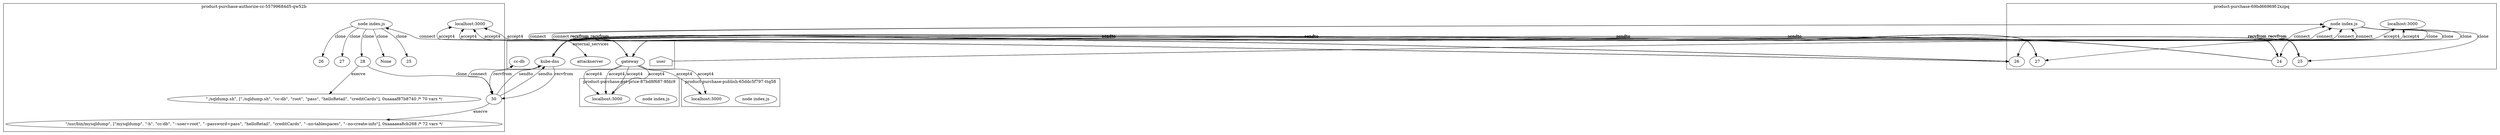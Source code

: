 digraph G {
	subgraph "cluster_ product-purchase-authorize-cc-55799684d5-qw52b " {
		label=" product-purchase-authorize-cc-55799684d5-qw52b "
		90544 [label="node index.js"]
		"product-purchase-authorize-cc_localhost_3000" [label="localhost:3000"]
		"product-purchase-authorize-cc_localhost_3000" [label="localhost:3000"]
		90544 -> 95093 [label=clone]
		90544 -> 95084 [label=clone]
		90544 -> 95098 [label=clone]
		90544 -> 96506 [label=clone]
		"product-purchase-authorize-cc_localhost_3000" [label="localhost:3000"]
		"product-purchase-authorize-cc_localhost_3000" [label="localhost:3000"]
		90544 -> None [label=clone]
		95093 [label=25]
		95084 [label=26]
		95098 [label=27]
		96506 [label=28]
		" product-purchase-authorize-cc-55799684d5-qw52b _./sqldump.sh cc-db root pass helloRetail creditCards" [label="\"./sqldump.sh\", [\"./sqldump.sh\", \"cc-db\", \"root\", \"pass\", \"helloRetail\", \"creditCards\"], 0xaaaaf87b8740 /* 70 vars */"]
		96506 -> " product-purchase-authorize-cc-55799684d5-qw52b _./sqldump.sh cc-db root pass helloRetail creditCards" [label=execve]
		96506 -> 96513 [label=clone]
		96513 [label=30]
		" product-purchase-authorize-cc-55799684d5-qw52b _mysqldump -h cc-db --user=root --password=pass helloRetail creditCards --no-tablespaces --no-create-info" [label="\"/usr/bin/mysqldump\", [\"mysqldump\", \"-h\", \"cc-db\", \"--user=root\", \"--password=pass\", \"helloRetail\", \"creditCards\", \"--no-tablespaces\", \"--no-create-info\"], 0xaaaaea8cb268 /* 72 vars */"]
		96513 -> " product-purchase-authorize-cc-55799684d5-qw52b _mysqldump -h cc-db --user=root --password=pass helloRetail creditCards --no-tablespaces --no-create-info" [label=execve]
	}
	subgraph "cluster_ product-purchase-69bd66969f-2xzpq " {
		label=" product-purchase-69bd66969f-2xzpq "
		91389 [label="node index.js"]
		"product-purchase_localhost_3000" [label="localhost:3000"]
		"product-purchase_localhost_3000" [label="localhost:3000"]
		91389 -> 95039 [label=clone]
		91389 -> 95049 [label=clone]
		91389 -> 95042 [label=clone]
		91389 -> 95057 [label=clone]
		95039 [label=24]
		95049 [label=25]
		95042 [label=26]
		95057 [label=27]
	}
	subgraph "cluster_ product-purchase-get-price-87bd8f687-8fdz9 " {
		label=" product-purchase-get-price-87bd8f687-8fdz9 "
		92520 [label="node index.js"]
		"product-purchase-get-price_localhost_3000" [label="localhost:3000"]
		"product-purchase-get-price_localhost_3000" [label="localhost:3000"]
		"product-purchase-get-price_localhost_3000" [label="localhost:3000"]
		"product-purchase-get-price_localhost_3000" [label="localhost:3000"]
	}
	subgraph "cluster_ product-purchase-publish-65ddc5f797-ttq58 " {
		label=" product-purchase-publish-65ddc5f797-ttq58 "
		93885 [label="node index.js"]
		"product-purchase-publish_localhost_3000" [label="localhost:3000"]
		"product-purchase-publish_localhost_3000" [label="localhost:3000"]
	}
	subgraph cluster_services {
		label=external_services
		user [shape=house]
		"10.107.89.58_8080" -> "product-purchase-authorize-cc_localhost_3000" [label=accept4]
		"10.107.89.58_8080" -> "product-purchase-authorize-cc_localhost_3000" [label=accept4]
		"10.103.59.154_8889" [label=attackserver]
		90544 -> "10.103.59.154_8889" [label=connect dir=both]
		"10.107.89.58_8080" -> "product-purchase-authorize-cc_localhost_3000" [label=accept4]
		"10.107.89.58_8080" -> "product-purchase-authorize-cc_localhost_3000" [label=accept4]
		"10.96.0.10_53" [label="kube-dns"]
		96513 -> "10.96.0.10_53" [label=sendto]
		"10.96.0.10_53" [label="kube-dns"]
		96513 -> "10.96.0.10_53" [label=sendto]
		"10.96.0.10_53" [label="kube-dns"]
		"10.96.0.10_53" -> 96513 [label=recvfrom]
		"10.96.0.10_53" [label="kube-dns"]
		"10.96.0.10_53" -> 96513 [label=recvfrom]
		"10.99.41.99_3306" [label="cc-db"]
		96513 -> "10.99.41.99_3306" [label=connect dir=both]
		user -> "product-purchase_localhost_3000" [label=accept4]
		user -> "product-purchase_localhost_3000" [label=accept4]
		"10.107.89.58_8080" [label=gateway]
		91389 -> "10.107.89.58_8080" [label=connect dir=both]
		"10.107.89.58_8080" [label=gateway]
		91389 -> "10.107.89.58_8080" [label=connect dir=both]
		"10.107.89.58_8080" [label=gateway]
		91389 -> "10.107.89.58_8080" [label=connect dir=both]
		"10.107.89.58_8080" [label=gateway]
		91389 -> "10.107.89.58_8080" [label=connect dir=both]
		"10.107.89.58_8080" [label=gateway]
		91389 -> "10.107.89.58_8080" [label=connect dir=both]
		"10.107.89.58_8080" [label=gateway]
		91389 -> "10.107.89.58_8080" [label=connect dir=both]
		"10.96.0.10_53" [label="kube-dns"]
		95039 -> "10.96.0.10_53" [label=sendto]
		"10.96.0.10_53" [label="kube-dns"]
		95039 -> "10.96.0.10_53" [label=sendto]
		"10.96.0.10_53" [label="kube-dns"]
		"10.96.0.10_53" -> 95039 [label=recvfrom]
		"10.96.0.10_53" [label="kube-dns"]
		"10.96.0.10_53" -> 95039 [label=recvfrom]
		"10.96.0.10_53" [label="kube-dns"]
		95039 -> "10.96.0.10_53" [label=sendto]
		"10.96.0.10_53" [label="kube-dns"]
		95039 -> "10.96.0.10_53" [label=sendto]
		"10.96.0.10_53" [label="kube-dns"]
		"10.96.0.10_53" -> 95039 [label=recvfrom]
		"10.96.0.10_53" [label="kube-dns"]
		"10.96.0.10_53" -> 95039 [label=recvfrom]
		"10.96.0.10_53" [label="kube-dns"]
		95039 -> "10.96.0.10_53" [label=sendto]
		"10.96.0.10_53" [label="kube-dns"]
		95039 -> "10.96.0.10_53" [label=sendto]
		"10.96.0.10_53" [label="kube-dns"]
		"10.96.0.10_53" -> 95039 [label=recvfrom]
		"10.96.0.10_53" [label="kube-dns"]
		"10.96.0.10_53" -> 95039 [label=recvfrom]
		"10.96.0.10_53" [label="kube-dns"]
		95039 -> "10.96.0.10_53" [label=sendto]
		"10.96.0.10_53" [label="kube-dns"]
		95039 -> "10.96.0.10_53" [label=sendto]
		"10.96.0.10_53" [label="kube-dns"]
		"10.96.0.10_53" -> 95039 [label=recvfrom]
		"10.96.0.10_53" [label="kube-dns"]
		"10.96.0.10_53" -> 95039 [label=recvfrom]
		"10.96.0.10_53" [label="kube-dns"]
		95039 -> "10.96.0.10_53" [label=sendto]
		"10.96.0.10_53" [label="kube-dns"]
		95039 -> "10.96.0.10_53" [label=sendto]
		"10.96.0.10_53" [label="kube-dns"]
		"10.96.0.10_53" -> 95039 [label=recvfrom]
		"10.96.0.10_53" [label="kube-dns"]
		"10.96.0.10_53" -> 95039 [label=recvfrom]
		"10.96.0.10_53" [label="kube-dns"]
		95039 -> "10.96.0.10_53" [label=sendto]
		"10.96.0.10_53" [label="kube-dns"]
		95039 -> "10.96.0.10_53" [label=sendto]
		"10.96.0.10_53" [label="kube-dns"]
		"10.96.0.10_53" -> 95039 [label=recvfrom]
		"10.96.0.10_53" [label="kube-dns"]
		"10.96.0.10_53" -> 95039 [label=recvfrom]
		"10.96.0.10_53" [label="kube-dns"]
		95039 -> "10.96.0.10_53" [label=sendto]
		"10.96.0.10_53" [label="kube-dns"]
		95039 -> "10.96.0.10_53" [label=sendto]
		"10.96.0.10_53" [label="kube-dns"]
		"10.96.0.10_53" -> 95039 [label=recvfrom]
		"10.96.0.10_53" [label="kube-dns"]
		"10.96.0.10_53" -> 95039 [label=recvfrom]
		"10.96.0.10_53" [label="kube-dns"]
		95039 -> "10.96.0.10_53" [label=sendto]
		"10.96.0.10_53" [label="kube-dns"]
		95039 -> "10.96.0.10_53" [label=sendto]
		"10.96.0.10_53" [label="kube-dns"]
		"10.96.0.10_53" -> 95039 [label=recvfrom]
		"10.96.0.10_53" [label="kube-dns"]
		"10.96.0.10_53" -> 95039 [label=recvfrom]
		"10.96.0.10_53" [label="kube-dns"]
		95049 -> "10.96.0.10_53" [label=sendto]
		"10.96.0.10_53" [label="kube-dns"]
		95049 -> "10.96.0.10_53" [label=sendto]
		"10.96.0.10_53" [label="kube-dns"]
		"10.96.0.10_53" -> 95049 [label=recvfrom]
		"10.96.0.10_53" [label="kube-dns"]
		"10.96.0.10_53" -> 95049 [label=recvfrom]
		"10.96.0.10_53" [label="kube-dns"]
		95049 -> "10.96.0.10_53" [label=sendto]
		"10.96.0.10_53" [label="kube-dns"]
		95049 -> "10.96.0.10_53" [label=sendto]
		"10.96.0.10_53" [label="kube-dns"]
		"10.96.0.10_53" -> 95049 [label=recvfrom]
		"10.96.0.10_53" [label="kube-dns"]
		"10.96.0.10_53" -> 95049 [label=recvfrom]
		"10.96.0.10_53" [label="kube-dns"]
		95049 -> "10.96.0.10_53" [label=sendto]
		"10.96.0.10_53" [label="kube-dns"]
		95049 -> "10.96.0.10_53" [label=sendto]
		"10.96.0.10_53" [label="kube-dns"]
		"10.96.0.10_53" -> 95049 [label=recvfrom]
		"10.96.0.10_53" [label="kube-dns"]
		"10.96.0.10_53" -> 95049 [label=recvfrom]
		"10.96.0.10_53" [label="kube-dns"]
		95049 -> "10.96.0.10_53" [label=sendto]
		"10.96.0.10_53" [label="kube-dns"]
		95049 -> "10.96.0.10_53" [label=sendto]
		"10.96.0.10_53" [label="kube-dns"]
		"10.96.0.10_53" -> 95049 [label=recvfrom]
		"10.96.0.10_53" [label="kube-dns"]
		"10.96.0.10_53" -> 95049 [label=recvfrom]
		"10.96.0.10_53" [label="kube-dns"]
		95042 -> "10.96.0.10_53" [label=sendto]
		"10.96.0.10_53" [label="kube-dns"]
		95042 -> "10.96.0.10_53" [label=sendto]
		"10.96.0.10_53" [label="kube-dns"]
		"10.96.0.10_53" -> 95042 [label=recvfrom]
		"10.96.0.10_53" [label="kube-dns"]
		"10.96.0.10_53" -> 95042 [label=recvfrom]
		"10.96.0.10_53" [label="kube-dns"]
		95042 -> "10.96.0.10_53" [label=sendto]
		"10.96.0.10_53" [label="kube-dns"]
		95042 -> "10.96.0.10_53" [label=sendto]
		"10.96.0.10_53" [label="kube-dns"]
		"10.96.0.10_53" -> 95042 [label=recvfrom]
		"10.96.0.10_53" [label="kube-dns"]
		"10.96.0.10_53" -> 95042 [label=recvfrom]
		"10.96.0.10_53" [label="kube-dns"]
		95042 -> "10.96.0.10_53" [label=sendto]
		"10.96.0.10_53" [label="kube-dns"]
		95042 -> "10.96.0.10_53" [label=sendto]
		"10.96.0.10_53" [label="kube-dns"]
		"10.96.0.10_53" -> 95042 [label=recvfrom]
		"10.96.0.10_53" [label="kube-dns"]
		"10.96.0.10_53" -> 95042 [label=recvfrom]
		"10.96.0.10_53" [label="kube-dns"]
		95042 -> "10.96.0.10_53" [label=sendto]
		"10.96.0.10_53" [label="kube-dns"]
		95042 -> "10.96.0.10_53" [label=sendto]
		"10.96.0.10_53" [label="kube-dns"]
		"10.96.0.10_53" -> 95042 [label=recvfrom]
		"10.96.0.10_53" [label="kube-dns"]
		"10.96.0.10_53" -> 95042 [label=recvfrom]
		"10.96.0.10_53" [label="kube-dns"]
		95042 -> "10.96.0.10_53" [label=sendto]
		"10.96.0.10_53" [label="kube-dns"]
		95042 -> "10.96.0.10_53" [label=sendto]
		"10.96.0.10_53" [label="kube-dns"]
		"10.96.0.10_53" -> 95042 [label=recvfrom]
		"10.96.0.10_53" [label="kube-dns"]
		"10.96.0.10_53" -> 95042 [label=recvfrom]
		"10.96.0.10_53" [label="kube-dns"]
		95042 -> "10.96.0.10_53" [label=sendto]
		"10.96.0.10_53" [label="kube-dns"]
		95042 -> "10.96.0.10_53" [label=sendto]
		"10.96.0.10_53" [label="kube-dns"]
		"10.96.0.10_53" -> 95042 [label=recvfrom]
		"10.96.0.10_53" [label="kube-dns"]
		"10.96.0.10_53" -> 95042 [label=recvfrom]
		"10.96.0.10_53" [label="kube-dns"]
		95042 -> "10.96.0.10_53" [label=sendto]
		"10.96.0.10_53" [label="kube-dns"]
		95042 -> "10.96.0.10_53" [label=sendto]
		"10.96.0.10_53" [label="kube-dns"]
		"10.96.0.10_53" -> 95042 [label=recvfrom]
		"10.96.0.10_53" [label="kube-dns"]
		"10.96.0.10_53" -> 95042 [label=recvfrom]
		"10.96.0.10_53" [label="kube-dns"]
		95042 -> "10.96.0.10_53" [label=sendto]
		"10.96.0.10_53" [label="kube-dns"]
		95042 -> "10.96.0.10_53" [label=sendto]
		"10.96.0.10_53" [label="kube-dns"]
		"10.96.0.10_53" -> 95042 [label=recvfrom]
		"10.96.0.10_53" [label="kube-dns"]
		"10.96.0.10_53" -> 95042 [label=recvfrom]
		"10.96.0.10_53" [label="kube-dns"]
		95057 -> "10.96.0.10_53" [label=sendto]
		"10.96.0.10_53" [label="kube-dns"]
		95057 -> "10.96.0.10_53" [label=sendto]
		"10.96.0.10_53" [label="kube-dns"]
		"10.96.0.10_53" -> 95057 [label=recvfrom]
		"10.96.0.10_53" [label="kube-dns"]
		"10.96.0.10_53" -> 95057 [label=recvfrom]
		"10.96.0.10_53" [label="kube-dns"]
		95057 -> "10.96.0.10_53" [label=sendto]
		"10.96.0.10_53" [label="kube-dns"]
		95057 -> "10.96.0.10_53" [label=sendto]
		"10.96.0.10_53" [label="kube-dns"]
		"10.96.0.10_53" -> 95057 [label=recvfrom]
		"10.96.0.10_53" [label="kube-dns"]
		"10.96.0.10_53" -> 95057 [label=recvfrom]
		"10.96.0.10_53" [label="kube-dns"]
		95057 -> "10.96.0.10_53" [label=sendto]
		"10.96.0.10_53" [label="kube-dns"]
		95057 -> "10.96.0.10_53" [label=sendto]
		"10.96.0.10_53" [label="kube-dns"]
		"10.96.0.10_53" -> 95057 [label=recvfrom]
		"10.96.0.10_53" [label="kube-dns"]
		"10.96.0.10_53" -> 95057 [label=recvfrom]
		"10.96.0.10_53" [label="kube-dns"]
		95057 -> "10.96.0.10_53" [label=sendto]
		"10.96.0.10_53" [label="kube-dns"]
		95057 -> "10.96.0.10_53" [label=sendto]
		"10.96.0.10_53" [label="kube-dns"]
		"10.96.0.10_53" -> 95057 [label=recvfrom]
		"10.96.0.10_53" [label="kube-dns"]
		"10.96.0.10_53" -> 95057 [label=recvfrom]
		"10.107.89.58_8080" -> "product-purchase-get-price_localhost_3000" [label=accept4]
		"10.107.89.58_8080" -> "product-purchase-get-price_localhost_3000" [label=accept4]
		"10.107.89.58_8080" -> "product-purchase-get-price_localhost_3000" [label=accept4]
		"10.107.89.58_8080" -> "product-purchase-get-price_localhost_3000" [label=accept4]
		"10.107.89.58_8080" -> "product-purchase-publish_localhost_3000" [label=accept4]
		"10.107.89.58_8080" -> "product-purchase-publish_localhost_3000" [label=accept4]
	}
}
